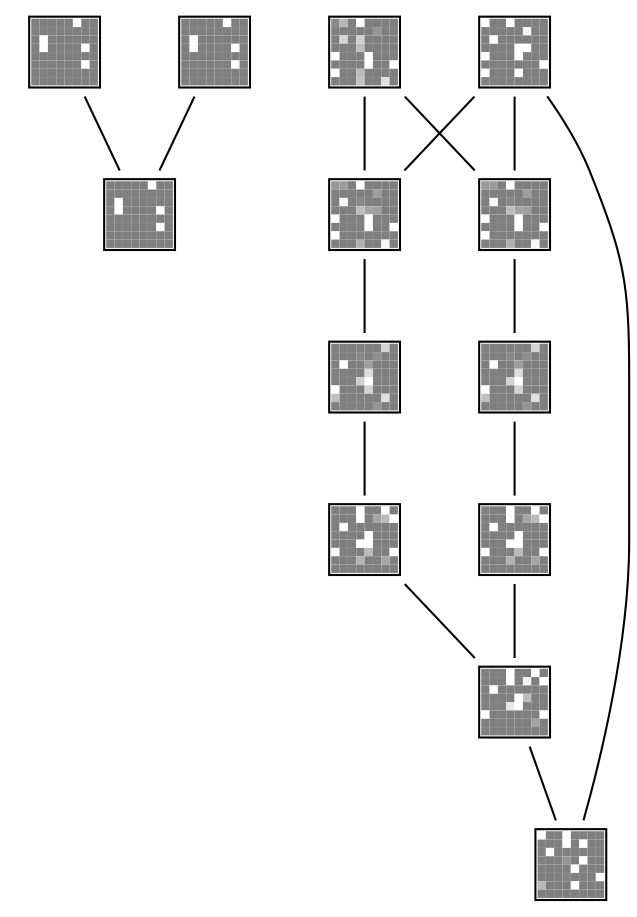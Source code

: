 graph test {
	n0 [shape=none,margin=none,label=<<table border="1" cellborder="0" cellspacing="0"><tr><td bgcolor="#7f7f7f"></td><td bgcolor="#7f7f7f"></td><td bgcolor="#7f7f7f"></td><td bgcolor="#7f7f7f"></td><td bgcolor="#7f7f7f"></td><td bgcolor="#ffffff"></td><td bgcolor="#7f7f7f"></td><td bgcolor="#7f7f7f"></td></tr><tr><td bgcolor="#7f7f7f"></td><td bgcolor="#7f7f7f"></td><td bgcolor="#7f7f7f"></td><td bgcolor="#7f7f7f"></td><td bgcolor="#7f7f7f"></td><td bgcolor="#7f7f7f"></td><td bgcolor="#7f7f7f"></td><td bgcolor="#7f7f7f"></td></tr><tr><td bgcolor="#7f7f7f"></td><td bgcolor="#ffffff"></td><td bgcolor="#7f7f7f"></td><td bgcolor="#7f7f7f"></td><td bgcolor="#7f7f7f"></td><td bgcolor="#7f7f7f"></td><td bgcolor="#7f7f7f"></td><td bgcolor="#7f7f7f"></td></tr><tr><td bgcolor="#7f7f7f"></td><td bgcolor="#ffffff"></td><td bgcolor="#7f7f7f"></td><td bgcolor="#7f7f7f"></td><td bgcolor="#7f7f7f"></td><td bgcolor="#7f7f7f"></td><td bgcolor="#ffffff"></td><td bgcolor="#7f7f7f"></td></tr><tr><td bgcolor="#7f7f7f"></td><td bgcolor="#7f7f7f"></td><td bgcolor="#7f7f7f"></td><td bgcolor="#7f7f7f"></td><td bgcolor="#7f7f7f"></td><td bgcolor="#7f7f7f"></td><td bgcolor="#7f7f7f"></td><td bgcolor="#7f7f7f"></td></tr><tr><td bgcolor="#7f7f7f"></td><td bgcolor="#7f7f7f"></td><td bgcolor="#7f7f7f"></td><td bgcolor="#7f7f7f"></td><td bgcolor="#7f7f7f"></td><td bgcolor="#7f7f7f"></td><td bgcolor="#ffffff"></td><td bgcolor="#7f7f7f"></td></tr><tr><td bgcolor="#7f7f7f"></td><td bgcolor="#7f7f7f"></td><td bgcolor="#7f7f7f"></td><td bgcolor="#7f7f7f"></td><td bgcolor="#7f7f7f"></td><td bgcolor="#7f7f7f"></td><td bgcolor="#7f7f7f"></td><td bgcolor="#7f7f7f"></td></tr><tr><td bgcolor="#7f7f7f"></td><td bgcolor="#7f7f7f"></td><td bgcolor="#7f7f7f"></td><td bgcolor="#7f7f7f"></td><td bgcolor="#7f7f7f"></td><td bgcolor="#7f7f7f"></td><td bgcolor="#7f7f7f"></td><td bgcolor="#7f7f7f"></td></tr></table>>];
	n1 [shape=none,margin=none,label=<<table border="1" cellborder="0" cellspacing="0"><tr><td bgcolor="#7f7f7f"></td><td bgcolor="#7f7f7f"></td><td bgcolor="#7f7f7f"></td><td bgcolor="#7f7f7f"></td><td bgcolor="#7f7f7f"></td><td bgcolor="#ffffff"></td><td bgcolor="#7f7f7f"></td><td bgcolor="#7f7f7f"></td></tr><tr><td bgcolor="#7f7f7f"></td><td bgcolor="#7f7f7f"></td><td bgcolor="#7f7f7f"></td><td bgcolor="#7f7f7f"></td><td bgcolor="#7f7f7f"></td><td bgcolor="#7f7f7f"></td><td bgcolor="#7f7f7f"></td><td bgcolor="#7f7f7f"></td></tr><tr><td bgcolor="#7f7f7f"></td><td bgcolor="#ffffff"></td><td bgcolor="#7f7f7f"></td><td bgcolor="#7f7f7f"></td><td bgcolor="#7f7f7f"></td><td bgcolor="#7f7f7f"></td><td bgcolor="#7f7f7f"></td><td bgcolor="#7f7f7f"></td></tr><tr><td bgcolor="#7f7f7f"></td><td bgcolor="#ffffff"></td><td bgcolor="#7f7f7f"></td><td bgcolor="#7f7f7f"></td><td bgcolor="#7f7f7f"></td><td bgcolor="#7f7f7f"></td><td bgcolor="#ffffff"></td><td bgcolor="#7f7f7f"></td></tr><tr><td bgcolor="#7f7f7f"></td><td bgcolor="#7f7f7f"></td><td bgcolor="#7f7f7f"></td><td bgcolor="#7f7f7f"></td><td bgcolor="#7f7f7f"></td><td bgcolor="#7f7f7f"></td><td bgcolor="#7f7f7f"></td><td bgcolor="#7f7f7f"></td></tr><tr><td bgcolor="#7f7f7f"></td><td bgcolor="#7f7f7f"></td><td bgcolor="#7f7f7f"></td><td bgcolor="#7f7f7f"></td><td bgcolor="#7f7f7f"></td><td bgcolor="#7f7f7f"></td><td bgcolor="#ffffff"></td><td bgcolor="#7f7f7f"></td></tr><tr><td bgcolor="#7f7f7f"></td><td bgcolor="#7f7f7f"></td><td bgcolor="#7f7f7f"></td><td bgcolor="#7f7f7f"></td><td bgcolor="#7f7f7f"></td><td bgcolor="#7f7f7f"></td><td bgcolor="#7f7f7f"></td><td bgcolor="#7f7f7f"></td></tr><tr><td bgcolor="#7f7f7f"></td><td bgcolor="#7f7f7f"></td><td bgcolor="#7f7f7f"></td><td bgcolor="#7f7f7f"></td><td bgcolor="#7f7f7f"></td><td bgcolor="#7f7f7f"></td><td bgcolor="#7f7f7f"></td><td bgcolor="#7f7f7f"></td></tr></table>>];
	n2 [shape=none,margin=none,label=<<table border="1" cellborder="0" cellspacing="0"><tr><td bgcolor="#7f7f7f"></td><td bgcolor="#7f7f7f"></td><td bgcolor="#7f7f7f"></td><td bgcolor="#ffffff"></td><td bgcolor="#7f7f7f"></td><td bgcolor="#7f7f7f"></td><td bgcolor="#ffffff"></td><td bgcolor="#7f7f7f"></td></tr><tr><td bgcolor="#7f7f7f"></td><td bgcolor="#7f7f7f"></td><td bgcolor="#7f7f7f"></td><td bgcolor="#ffffff"></td><td bgcolor="#7f7f7f"></td><td bgcolor="#f4f4f4"></td><td bgcolor="#7f7f7f"></td><td bgcolor="#ffffff"></td></tr><tr><td bgcolor="#7f7f7f"></td><td bgcolor="#ffffff"></td><td bgcolor="#7f7f7f"></td><td bgcolor="#7f7f7f"></td><td bgcolor="#7f7f7f"></td><td bgcolor="#7f7f7f"></td><td bgcolor="#7f7f7f"></td><td bgcolor="#7f7f7f"></td></tr><tr><td bgcolor="#7f7f7f"></td><td bgcolor="#7f7f7f"></td><td bgcolor="#7f7f7f"></td><td bgcolor="#7f7f7f"></td><td bgcolor="#ffffff"></td><td bgcolor="#bdbdbd"></td><td bgcolor="#7f7f7f"></td><td bgcolor="#7f7f7f"></td></tr><tr><td bgcolor="#7f7f7f"></td><td bgcolor="#7f7f7f"></td><td bgcolor="#7f7f7f"></td><td bgcolor="#e7e7e7"></td><td bgcolor="#ffffff"></td><td bgcolor="#7f7f7f"></td><td bgcolor="#7f7f7f"></td><td bgcolor="#7f7f7f"></td></tr><tr><td bgcolor="#ffffff"></td><td bgcolor="#7f7f7f"></td><td bgcolor="#7f7f7f"></td><td bgcolor="#7f7f7f"></td><td bgcolor="#7f7f7f"></td><td bgcolor="#7f7f7f"></td><td bgcolor="#7f7f7f"></td><td bgcolor="#ffffff"></td></tr><tr><td bgcolor="#7f7f7f"></td><td bgcolor="#7f7f7f"></td><td bgcolor="#7f7f7f"></td><td bgcolor="#7f7f7f"></td><td bgcolor="#7f7f7f"></td><td bgcolor="#7f7f7f"></td><td bgcolor="#a5a5a5"></td><td bgcolor="#7f7f7f"></td></tr><tr><td bgcolor="#7f7f7f"></td><td bgcolor="#7f7f7f"></td><td bgcolor="#7f7f7f"></td><td bgcolor="#7f7f7f"></td><td bgcolor="#7f7f7f"></td><td bgcolor="#7f7f7f"></td><td bgcolor="#7f7f7f"></td><td bgcolor="#7f7f7f"></td></tr></table>>];
	n3 [shape=none,margin=none,label=<<table border="1" cellborder="0" cellspacing="0"><tr><td bgcolor="#7f7f7f"></td><td bgcolor="#7f7f7f"></td><td bgcolor="#7f7f7f"></td><td bgcolor="#ffffff"></td><td bgcolor="#7f7f7f"></td><td bgcolor="#7f7f7f"></td><td bgcolor="#ffffff"></td><td bgcolor="#7f7f7f"></td></tr><tr><td bgcolor="#7f7f7f"></td><td bgcolor="#7f7f7f"></td><td bgcolor="#7f7f7f"></td><td bgcolor="#ffffff"></td><td bgcolor="#7f7f7f"></td><td bgcolor="#a7a7a7"></td><td bgcolor="#bbbbbb"></td><td bgcolor="#ffffff"></td></tr><tr><td bgcolor="#7f7f7f"></td><td bgcolor="#ffffff"></td><td bgcolor="#7f7f7f"></td><td bgcolor="#7f7f7f"></td><td bgcolor="#7f7f7f"></td><td bgcolor="#7f7f7f"></td><td bgcolor="#7f7f7f"></td><td bgcolor="#7f7f7f"></td></tr><tr><td bgcolor="#7f7f7f"></td><td bgcolor="#7f7f7f"></td><td bgcolor="#7f7f7f"></td><td bgcolor="#7f7f7f"></td><td bgcolor="#ffffff"></td><td bgcolor="#7f7f7f"></td><td bgcolor="#7f7f7f"></td><td bgcolor="#7f7f7f"></td></tr><tr><td bgcolor="#7f7f7f"></td><td bgcolor="#7f7f7f"></td><td bgcolor="#7f7f7f"></td><td bgcolor="#ffffff"></td><td bgcolor="#ffffff"></td><td bgcolor="#7f7f7f"></td><td bgcolor="#7f7f7f"></td><td bgcolor="#7f7f7f"></td></tr><tr><td bgcolor="#ffffff"></td><td bgcolor="#7f7f7f"></td><td bgcolor="#7f7f7f"></td><td bgcolor="#7f7f7f"></td><td bgcolor="#bbbbbb"></td><td bgcolor="#7f7f7f"></td><td bgcolor="#7f7f7f"></td><td bgcolor="#ffffff"></td></tr><tr><td bgcolor="#7f7f7f"></td><td bgcolor="#7f7f7f"></td><td bgcolor="#7f7f7f"></td><td bgcolor="#b5b5b5"></td><td bgcolor="#7f7f7f"></td><td bgcolor="#7f7f7f"></td><td bgcolor="#a6a6a6"></td><td bgcolor="#7f7f7f"></td></tr><tr><td bgcolor="#7f7f7f"></td><td bgcolor="#7f7f7f"></td><td bgcolor="#7f7f7f"></td><td bgcolor="#7f7f7f"></td><td bgcolor="#7f7f7f"></td><td bgcolor="#7f7f7f"></td><td bgcolor="#7f7f7f"></td><td bgcolor="#7f7f7f"></td></tr></table>>];
	n4 [shape=none,margin=none,label=<<table border="1" cellborder="0" cellspacing="0"><tr><td bgcolor="#7f7f7f"></td><td bgcolor="#7f7f7f"></td><td bgcolor="#7f7f7f"></td><td bgcolor="#ffffff"></td><td bgcolor="#7f7f7f"></td><td bgcolor="#7f7f7f"></td><td bgcolor="#ffffff"></td><td bgcolor="#7f7f7f"></td></tr><tr><td bgcolor="#7f7f7f"></td><td bgcolor="#7f7f7f"></td><td bgcolor="#7f7f7f"></td><td bgcolor="#ffffff"></td><td bgcolor="#7f7f7f"></td><td bgcolor="#a7a7a7"></td><td bgcolor="#bbbbbb"></td><td bgcolor="#ffffff"></td></tr><tr><td bgcolor="#7f7f7f"></td><td bgcolor="#ffffff"></td><td bgcolor="#7f7f7f"></td><td bgcolor="#7f7f7f"></td><td bgcolor="#7f7f7f"></td><td bgcolor="#7f7f7f"></td><td bgcolor="#7f7f7f"></td><td bgcolor="#7f7f7f"></td></tr><tr><td bgcolor="#7f7f7f"></td><td bgcolor="#7f7f7f"></td><td bgcolor="#7f7f7f"></td><td bgcolor="#7f7f7f"></td><td bgcolor="#ffffff"></td><td bgcolor="#7f7f7f"></td><td bgcolor="#7f7f7f"></td><td bgcolor="#7f7f7f"></td></tr><tr><td bgcolor="#7f7f7f"></td><td bgcolor="#7f7f7f"></td><td bgcolor="#7f7f7f"></td><td bgcolor="#ffffff"></td><td bgcolor="#ffffff"></td><td bgcolor="#7f7f7f"></td><td bgcolor="#7f7f7f"></td><td bgcolor="#7f7f7f"></td></tr><tr><td bgcolor="#ffffff"></td><td bgcolor="#7f7f7f"></td><td bgcolor="#7f7f7f"></td><td bgcolor="#7f7f7f"></td><td bgcolor="#bbbbbb"></td><td bgcolor="#7f7f7f"></td><td bgcolor="#7f7f7f"></td><td bgcolor="#ffffff"></td></tr><tr><td bgcolor="#7f7f7f"></td><td bgcolor="#7f7f7f"></td><td bgcolor="#7f7f7f"></td><td bgcolor="#b5b5b5"></td><td bgcolor="#7f7f7f"></td><td bgcolor="#7f7f7f"></td><td bgcolor="#a6a6a6"></td><td bgcolor="#7f7f7f"></td></tr><tr><td bgcolor="#7f7f7f"></td><td bgcolor="#7f7f7f"></td><td bgcolor="#7f7f7f"></td><td bgcolor="#7f7f7f"></td><td bgcolor="#7f7f7f"></td><td bgcolor="#7f7f7f"></td><td bgcolor="#7f7f7f"></td><td bgcolor="#7f7f7f"></td></tr></table>>];
	n5 [shape=none,margin=none,label=<<table border="1" cellborder="0" cellspacing="0"><tr><td bgcolor="#fdfdfd"></td><td bgcolor="#7f7f7f"></td><td bgcolor="#7f7f7f"></td><td bgcolor="#ffffff"></td><td bgcolor="#7f7f7f"></td><td bgcolor="#7f7f7f"></td><td bgcolor="#7f7f7f"></td><td bgcolor="#7f7f7f"></td></tr><tr><td bgcolor="#7f7f7f"></td><td bgcolor="#7f7f7f"></td><td bgcolor="#7f7f7f"></td><td bgcolor="#7f7f7f"></td><td bgcolor="#7f7f7f"></td><td bgcolor="#f5f5f5"></td><td bgcolor="#7f7f7f"></td><td bgcolor="#7f7f7f"></td></tr><tr><td bgcolor="#7f7f7f"></td><td bgcolor="#ffffff"></td><td bgcolor="#7f7f7f"></td><td bgcolor="#7f7f7f"></td><td bgcolor="#7f7f7f"></td><td bgcolor="#7f7f7f"></td><td bgcolor="#7f7f7f"></td><td bgcolor="#7f7f7f"></td></tr><tr><td bgcolor="#7f7f7f"></td><td bgcolor="#7f7f7f"></td><td bgcolor="#7f7f7f"></td><td bgcolor="#7f7f7f"></td><td bgcolor="#ffffff"></td><td bgcolor="#ffffff"></td><td bgcolor="#7f7f7f"></td><td bgcolor="#7f7f7f"></td></tr><tr><td bgcolor="#ffffff"></td><td bgcolor="#7f7f7f"></td><td bgcolor="#7f7f7f"></td><td bgcolor="#7f7f7f"></td><td bgcolor="#ffffff"></td><td bgcolor="#7f7f7f"></td><td bgcolor="#7f7f7f"></td><td bgcolor="#7f7f7f"></td></tr><tr><td bgcolor="#7f7f7f"></td><td bgcolor="#7f7f7f"></td><td bgcolor="#7f7f7f"></td><td bgcolor="#7f7f7f"></td><td bgcolor="#7f7f7f"></td><td bgcolor="#7f7f7f"></td><td bgcolor="#7f7f7f"></td><td bgcolor="#ffffff"></td></tr><tr><td bgcolor="#ffffff"></td><td bgcolor="#7f7f7f"></td><td bgcolor="#7f7f7f"></td><td bgcolor="#7f7f7f"></td><td bgcolor="#ffffff"></td><td bgcolor="#7f7f7f"></td><td bgcolor="#7f7f7f"></td><td bgcolor="#7f7f7f"></td></tr><tr><td bgcolor="#7f7f7f"></td><td bgcolor="#7f7f7f"></td><td bgcolor="#7f7f7f"></td><td bgcolor="#7f7f7f"></td><td bgcolor="#7f7f7f"></td><td bgcolor="#7f7f7f"></td><td bgcolor="#7f7f7f"></td><td bgcolor="#7f7f7f"></td></tr></table>>];
	n6 [shape=none,margin=none,label=<<table border="1" cellborder="0" cellspacing="0"><tr><td bgcolor="#989898"></td><td bgcolor="#9c9c9c"></td><td bgcolor="#7f7f7f"></td><td bgcolor="#ffffff"></td><td bgcolor="#7f7f7f"></td><td bgcolor="#7f7f7f"></td><td bgcolor="#7f7f7f"></td><td bgcolor="#7f7f7f"></td></tr><tr><td bgcolor="#7f7f7f"></td><td bgcolor="#7f7f7f"></td><td bgcolor="#7f7f7f"></td><td bgcolor="#7f7f7f"></td><td bgcolor="#7f7f7f"></td><td bgcolor="#9d9d9d"></td><td bgcolor="#7f7f7f"></td><td bgcolor="#7f7f7f"></td></tr><tr><td bgcolor="#7f7f7f"></td><td bgcolor="#f8f8f8"></td><td bgcolor="#7f7f7f"></td><td bgcolor="#888888"></td><td bgcolor="#7f7f7f"></td><td bgcolor="#7f7f7f"></td><td bgcolor="#7f7f7f"></td><td bgcolor="#7f7f7f"></td></tr><tr><td bgcolor="#7f7f7f"></td><td bgcolor="#7f7f7f"></td><td bgcolor="#7f7f7f"></td><td bgcolor="#bebebe"></td><td bgcolor="#a3a3a3"></td><td bgcolor="#9f9f9f"></td><td bgcolor="#7f7f7f"></td><td bgcolor="#7f7f7f"></td></tr><tr><td bgcolor="#ffffff"></td><td bgcolor="#7f7f7f"></td><td bgcolor="#7f7f7f"></td><td bgcolor="#7f7f7f"></td><td bgcolor="#ffffff"></td><td bgcolor="#7f7f7f"></td><td bgcolor="#7f7f7f"></td><td bgcolor="#7f7f7f"></td></tr><tr><td bgcolor="#7f7f7f"></td><td bgcolor="#7f7f7f"></td><td bgcolor="#7f7f7f"></td><td bgcolor="#7f7f7f"></td><td bgcolor="#ffffff"></td><td bgcolor="#7f7f7f"></td><td bgcolor="#7f7f7f"></td><td bgcolor="#ffffff"></td></tr><tr><td bgcolor="#ffffff"></td><td bgcolor="#7f7f7f"></td><td bgcolor="#7f7f7f"></td><td bgcolor="#7f7f7f"></td><td bgcolor="#7f7f7f"></td><td bgcolor="#7f7f7f"></td><td bgcolor="#7f7f7f"></td><td bgcolor="#7f7f7f"></td></tr><tr><td bgcolor="#7f7f7f"></td><td bgcolor="#7f7f7f"></td><td bgcolor="#7f7f7f"></td><td bgcolor="#b0b0b0"></td><td bgcolor="#7f7f7f"></td><td bgcolor="#7f7f7f"></td><td bgcolor="#f6f6f6"></td><td bgcolor="#7f7f7f"></td></tr></table>>];
	n7 [shape=none,margin=none,label=<<table border="1" cellborder="0" cellspacing="0"><tr><td bgcolor="#989898"></td><td bgcolor="#9c9c9c"></td><td bgcolor="#7f7f7f"></td><td bgcolor="#ffffff"></td><td bgcolor="#7f7f7f"></td><td bgcolor="#7f7f7f"></td><td bgcolor="#7f7f7f"></td><td bgcolor="#7f7f7f"></td></tr><tr><td bgcolor="#7f7f7f"></td><td bgcolor="#7f7f7f"></td><td bgcolor="#7f7f7f"></td><td bgcolor="#7f7f7f"></td><td bgcolor="#7f7f7f"></td><td bgcolor="#9d9d9d"></td><td bgcolor="#7f7f7f"></td><td bgcolor="#7f7f7f"></td></tr><tr><td bgcolor="#7f7f7f"></td><td bgcolor="#f8f8f8"></td><td bgcolor="#7f7f7f"></td><td bgcolor="#888888"></td><td bgcolor="#7f7f7f"></td><td bgcolor="#7f7f7f"></td><td bgcolor="#7f7f7f"></td><td bgcolor="#7f7f7f"></td></tr><tr><td bgcolor="#7f7f7f"></td><td bgcolor="#7f7f7f"></td><td bgcolor="#7f7f7f"></td><td bgcolor="#bebebe"></td><td bgcolor="#a3a3a3"></td><td bgcolor="#9f9f9f"></td><td bgcolor="#7f7f7f"></td><td bgcolor="#7f7f7f"></td></tr><tr><td bgcolor="#ffffff"></td><td bgcolor="#7f7f7f"></td><td bgcolor="#7f7f7f"></td><td bgcolor="#7f7f7f"></td><td bgcolor="#ffffff"></td><td bgcolor="#7f7f7f"></td><td bgcolor="#7f7f7f"></td><td bgcolor="#7f7f7f"></td></tr><tr><td bgcolor="#7f7f7f"></td><td bgcolor="#7f7f7f"></td><td bgcolor="#7f7f7f"></td><td bgcolor="#7f7f7f"></td><td bgcolor="#ffffff"></td><td bgcolor="#7f7f7f"></td><td bgcolor="#7f7f7f"></td><td bgcolor="#ffffff"></td></tr><tr><td bgcolor="#ffffff"></td><td bgcolor="#7f7f7f"></td><td bgcolor="#7f7f7f"></td><td bgcolor="#7f7f7f"></td><td bgcolor="#7f7f7f"></td><td bgcolor="#7f7f7f"></td><td bgcolor="#7f7f7f"></td><td bgcolor="#7f7f7f"></td></tr><tr><td bgcolor="#7f7f7f"></td><td bgcolor="#7f7f7f"></td><td bgcolor="#7f7f7f"></td><td bgcolor="#b0b0b0"></td><td bgcolor="#7f7f7f"></td><td bgcolor="#7f7f7f"></td><td bgcolor="#f6f6f6"></td><td bgcolor="#7f7f7f"></td></tr></table>>];
	n8 [shape=none,margin=none,label=<<table border="1" cellborder="0" cellspacing="0"><tr><td bgcolor="#7f7f7f"></td><td bgcolor="#7f7f7f"></td><td bgcolor="#7f7f7f"></td><td bgcolor="#7f7f7f"></td><td bgcolor="#7f7f7f"></td><td bgcolor="#7f7f7f"></td><td bgcolor="#d4d4d4"></td><td bgcolor="#7f7f7f"></td></tr><tr><td bgcolor="#7f7f7f"></td><td bgcolor="#7f7f7f"></td><td bgcolor="#7f7f7f"></td><td bgcolor="#898989"></td><td bgcolor="#7f7f7f"></td><td bgcolor="#909090"></td><td bgcolor="#7f7f7f"></td><td bgcolor="#7f7f7f"></td></tr><tr><td bgcolor="#7f7f7f"></td><td bgcolor="#ffffff"></td><td bgcolor="#7f7f7f"></td><td bgcolor="#7f7f7f"></td><td bgcolor="#9d9d9d"></td><td bgcolor="#7f7f7f"></td><td bgcolor="#7f7f7f"></td><td bgcolor="#7f7f7f"></td></tr><tr><td bgcolor="#7f7f7f"></td><td bgcolor="#7f7f7f"></td><td bgcolor="#7f7f7f"></td><td bgcolor="#7f7f7f"></td><td bgcolor="#dcdcdc"></td><td bgcolor="#7f7f7f"></td><td bgcolor="#7f7f7f"></td><td bgcolor="#7f7f7f"></td></tr><tr><td bgcolor="#7f7f7f"></td><td bgcolor="#7f7f7f"></td><td bgcolor="#7f7f7f"></td><td bgcolor="#d1d1d1"></td><td bgcolor="#ffffff"></td><td bgcolor="#7f7f7f"></td><td bgcolor="#7f7f7f"></td><td bgcolor="#7f7f7f"></td></tr><tr><td bgcolor="#ffffff"></td><td bgcolor="#7f7f7f"></td><td bgcolor="#7f7f7f"></td><td bgcolor="#7f7f7f"></td><td bgcolor="#d4d4d4"></td><td bgcolor="#7f7f7f"></td><td bgcolor="#7f7f7f"></td><td bgcolor="#7f7f7f"></td></tr><tr><td bgcolor="#bfbfbf"></td><td bgcolor="#7f7f7f"></td><td bgcolor="#7f7f7f"></td><td bgcolor="#7f7f7f"></td><td bgcolor="#7f7f7f"></td><td bgcolor="#7f7f7f"></td><td bgcolor="#dfdfdf"></td><td bgcolor="#7f7f7f"></td></tr><tr><td bgcolor="#7f7f7f"></td><td bgcolor="#7f7f7f"></td><td bgcolor="#7f7f7f"></td><td bgcolor="#7f7f7f"></td><td bgcolor="#7f7f7f"></td><td bgcolor="#949494"></td><td bgcolor="#7f7f7f"></td><td bgcolor="#7f7f7f"></td></tr></table>>];
	n9 [shape=none,margin=none,label=<<table border="1" cellborder="0" cellspacing="0"><tr><td bgcolor="#7f7f7f"></td><td bgcolor="#7f7f7f"></td><td bgcolor="#7f7f7f"></td><td bgcolor="#7f7f7f"></td><td bgcolor="#7f7f7f"></td><td bgcolor="#7f7f7f"></td><td bgcolor="#d4d4d4"></td><td bgcolor="#7f7f7f"></td></tr><tr><td bgcolor="#7f7f7f"></td><td bgcolor="#7f7f7f"></td><td bgcolor="#7f7f7f"></td><td bgcolor="#898989"></td><td bgcolor="#7f7f7f"></td><td bgcolor="#909090"></td><td bgcolor="#7f7f7f"></td><td bgcolor="#7f7f7f"></td></tr><tr><td bgcolor="#7f7f7f"></td><td bgcolor="#ffffff"></td><td bgcolor="#7f7f7f"></td><td bgcolor="#7f7f7f"></td><td bgcolor="#9d9d9d"></td><td bgcolor="#7f7f7f"></td><td bgcolor="#7f7f7f"></td><td bgcolor="#7f7f7f"></td></tr><tr><td bgcolor="#7f7f7f"></td><td bgcolor="#7f7f7f"></td><td bgcolor="#7f7f7f"></td><td bgcolor="#7f7f7f"></td><td bgcolor="#dcdcdc"></td><td bgcolor="#7f7f7f"></td><td bgcolor="#7f7f7f"></td><td bgcolor="#7f7f7f"></td></tr><tr><td bgcolor="#7f7f7f"></td><td bgcolor="#7f7f7f"></td><td bgcolor="#7f7f7f"></td><td bgcolor="#d1d1d1"></td><td bgcolor="#ffffff"></td><td bgcolor="#7f7f7f"></td><td bgcolor="#7f7f7f"></td><td bgcolor="#7f7f7f"></td></tr><tr><td bgcolor="#ffffff"></td><td bgcolor="#7f7f7f"></td><td bgcolor="#7f7f7f"></td><td bgcolor="#7f7f7f"></td><td bgcolor="#d4d4d4"></td><td bgcolor="#7f7f7f"></td><td bgcolor="#7f7f7f"></td><td bgcolor="#7f7f7f"></td></tr><tr><td bgcolor="#bfbfbf"></td><td bgcolor="#7f7f7f"></td><td bgcolor="#7f7f7f"></td><td bgcolor="#7f7f7f"></td><td bgcolor="#7f7f7f"></td><td bgcolor="#7f7f7f"></td><td bgcolor="#dfdfdf"></td><td bgcolor="#7f7f7f"></td></tr><tr><td bgcolor="#7f7f7f"></td><td bgcolor="#7f7f7f"></td><td bgcolor="#7f7f7f"></td><td bgcolor="#7f7f7f"></td><td bgcolor="#7f7f7f"></td><td bgcolor="#949494"></td><td bgcolor="#7f7f7f"></td><td bgcolor="#7f7f7f"></td></tr></table>>];
	n10 [shape=none,margin=none,label=<<table border="1" cellborder="0" cellspacing="0"><tr><td bgcolor="#7f7f7f"></td><td bgcolor="#7f7f7f"></td><td bgcolor="#7f7f7f"></td><td bgcolor="#7f7f7f"></td><td bgcolor="#7f7f7f"></td><td bgcolor="#ffffff"></td><td bgcolor="#7f7f7f"></td><td bgcolor="#7f7f7f"></td></tr><tr><td bgcolor="#7f7f7f"></td><td bgcolor="#7f7f7f"></td><td bgcolor="#7f7f7f"></td><td bgcolor="#7f7f7f"></td><td bgcolor="#7f7f7f"></td><td bgcolor="#7f7f7f"></td><td bgcolor="#7f7f7f"></td><td bgcolor="#7f7f7f"></td></tr><tr><td bgcolor="#7f7f7f"></td><td bgcolor="#ffffff"></td><td bgcolor="#7f7f7f"></td><td bgcolor="#7f7f7f"></td><td bgcolor="#7f7f7f"></td><td bgcolor="#7f7f7f"></td><td bgcolor="#7f7f7f"></td><td bgcolor="#7f7f7f"></td></tr><tr><td bgcolor="#7f7f7f"></td><td bgcolor="#ffffff"></td><td bgcolor="#7f7f7f"></td><td bgcolor="#7f7f7f"></td><td bgcolor="#7f7f7f"></td><td bgcolor="#7f7f7f"></td><td bgcolor="#ffffff"></td><td bgcolor="#7f7f7f"></td></tr><tr><td bgcolor="#7f7f7f"></td><td bgcolor="#7f7f7f"></td><td bgcolor="#7f7f7f"></td><td bgcolor="#7f7f7f"></td><td bgcolor="#7f7f7f"></td><td bgcolor="#7f7f7f"></td><td bgcolor="#7f7f7f"></td><td bgcolor="#7f7f7f"></td></tr><tr><td bgcolor="#7f7f7f"></td><td bgcolor="#7f7f7f"></td><td bgcolor="#7f7f7f"></td><td bgcolor="#7f7f7f"></td><td bgcolor="#7f7f7f"></td><td bgcolor="#7f7f7f"></td><td bgcolor="#ffffff"></td><td bgcolor="#7f7f7f"></td></tr><tr><td bgcolor="#7f7f7f"></td><td bgcolor="#7f7f7f"></td><td bgcolor="#7f7f7f"></td><td bgcolor="#7f7f7f"></td><td bgcolor="#7f7f7f"></td><td bgcolor="#7f7f7f"></td><td bgcolor="#7f7f7f"></td><td bgcolor="#7f7f7f"></td></tr><tr><td bgcolor="#7f7f7f"></td><td bgcolor="#7f7f7f"></td><td bgcolor="#7f7f7f"></td><td bgcolor="#7f7f7f"></td><td bgcolor="#7f7f7f"></td><td bgcolor="#7f7f7f"></td><td bgcolor="#7f7f7f"></td><td bgcolor="#7f7f7f"></td></tr></table>>];
	n11 [shape=none,margin=none,label=<<table border="1" cellborder="0" cellspacing="0"><tr><td bgcolor="#ffffff"></td><td bgcolor="#7f7f7f"></td><td bgcolor="#7f7f7f"></td><td bgcolor="#ffffff"></td><td bgcolor="#7f7f7f"></td><td bgcolor="#7f7f7f"></td><td bgcolor="#7f7f7f"></td><td bgcolor="#7f7f7f"></td></tr><tr><td bgcolor="#7f7f7f"></td><td bgcolor="#7f7f7f"></td><td bgcolor="#7f7f7f"></td><td bgcolor="#ffffff"></td><td bgcolor="#7f7f7f"></td><td bgcolor="#ffffff"></td><td bgcolor="#7f7f7f"></td><td bgcolor="#7f7f7f"></td></tr><tr><td bgcolor="#7f7f7f"></td><td bgcolor="#ffffff"></td><td bgcolor="#7f7f7f"></td><td bgcolor="#7f7f7f"></td><td bgcolor="#7f7f7f"></td><td bgcolor="#7f7f7f"></td><td bgcolor="#7f7f7f"></td><td bgcolor="#7f7f7f"></td></tr><tr><td bgcolor="#7f7f7f"></td><td bgcolor="#7f7f7f"></td><td bgcolor="#7f7f7f"></td><td bgcolor="#959595"></td><td bgcolor="#7f7f7f"></td><td bgcolor="#ffffff"></td><td bgcolor="#7f7f7f"></td><td bgcolor="#7f7f7f"></td></tr><tr><td bgcolor="#7f7f7f"></td><td bgcolor="#7f7f7f"></td><td bgcolor="#7f7f7f"></td><td bgcolor="#7f7f7f"></td><td bgcolor="#ffffff"></td><td bgcolor="#7f7f7f"></td><td bgcolor="#7f7f7f"></td><td bgcolor="#7f7f7f"></td></tr><tr><td bgcolor="#7f7f7f"></td><td bgcolor="#7f7f7f"></td><td bgcolor="#7f7f7f"></td><td bgcolor="#848484"></td><td bgcolor="#7f7f7f"></td><td bgcolor="#7f7f7f"></td><td bgcolor="#7f7f7f"></td><td bgcolor="#ffffff"></td></tr><tr><td bgcolor="#b8b8b8"></td><td bgcolor="#7f7f7f"></td><td bgcolor="#7f7f7f"></td><td bgcolor="#7f7f7f"></td><td bgcolor="#ffffff"></td><td bgcolor="#7f7f7f"></td><td bgcolor="#7f7f7f"></td><td bgcolor="#7f7f7f"></td></tr><tr><td bgcolor="#7f7f7f"></td><td bgcolor="#7f7f7f"></td><td bgcolor="#7f7f7f"></td><td bgcolor="#7f7f7f"></td><td bgcolor="#7f7f7f"></td><td bgcolor="#7f7f7f"></td><td bgcolor="#7f7f7f"></td><td bgcolor="#7f7f7f"></td></tr></table>>];
	n12 [shape=none,margin=none,label=<<table border="1" cellborder="0" cellspacing="0"><tr><td bgcolor="#888888"></td><td bgcolor="#b7b7b7"></td><td bgcolor="#7f7f7f"></td><td bgcolor="#ffffff"></td><td bgcolor="#7f7f7f"></td><td bgcolor="#7f7f7f"></td><td bgcolor="#7f7f7f"></td><td bgcolor="#7f7f7f"></td></tr><tr><td bgcolor="#7f7f7f"></td><td bgcolor="#7f7f7f"></td><td bgcolor="#7f7f7f"></td><td bgcolor="#7f7f7f"></td><td bgcolor="#7f7f7f"></td><td bgcolor="#959595"></td><td bgcolor="#7f7f7f"></td><td bgcolor="#7f7f7f"></td></tr><tr><td bgcolor="#7f7f7f"></td><td bgcolor="#d7d7d7"></td><td bgcolor="#7f7f7f"></td><td bgcolor="#cfcfcf"></td><td bgcolor="#7f7f7f"></td><td bgcolor="#7f7f7f"></td><td bgcolor="#7f7f7f"></td><td bgcolor="#7f7f7f"></td></tr><tr><td bgcolor="#7f7f7f"></td><td bgcolor="#7f7f7f"></td><td bgcolor="#7f7f7f"></td><td bgcolor="#bfbfbf"></td><td bgcolor="#7f7f7f"></td><td bgcolor="#7f7f7f"></td><td bgcolor="#7f7f7f"></td><td bgcolor="#7f7f7f"></td></tr><tr><td bgcolor="#ffffff"></td><td bgcolor="#7f7f7f"></td><td bgcolor="#7f7f7f"></td><td bgcolor="#7f7f7f"></td><td bgcolor="#ffffff"></td><td bgcolor="#7f7f7f"></td><td bgcolor="#7f7f7f"></td><td bgcolor="#7f7f7f"></td></tr><tr><td bgcolor="#7f7f7f"></td><td bgcolor="#7f7f7f"></td><td bgcolor="#7f7f7f"></td><td bgcolor="#7f7f7f"></td><td bgcolor="#ffffff"></td><td bgcolor="#7f7f7f"></td><td bgcolor="#7f7f7f"></td><td bgcolor="#ffffff"></td></tr><tr><td bgcolor="#ffffff"></td><td bgcolor="#7f7f7f"></td><td bgcolor="#7f7f7f"></td><td bgcolor="#bbbbbb"></td><td bgcolor="#7f7f7f"></td><td bgcolor="#7f7f7f"></td><td bgcolor="#7f7f7f"></td><td bgcolor="#7f7f7f"></td></tr><tr><td bgcolor="#7f7f7f"></td><td bgcolor="#7f7f7f"></td><td bgcolor="#7f7f7f"></td><td bgcolor="#c1c1c1"></td><td bgcolor="#7f7f7f"></td><td bgcolor="#808080"></td><td bgcolor="#e1e1e1"></td><td bgcolor="#7f7f7f"></td></tr></table>>];

	n0 -- n1
	n10 -- n1
	n5 -- n7
	n5 -- n6
	n5 -- n11
	n12 -- n7
	n12 -- n6
	n7 -- n8
	n8 -- n4
	n4 -- n2
	n6 -- n9
	n9 -- n3
	n3 -- n2
	n2 -- n11

}
